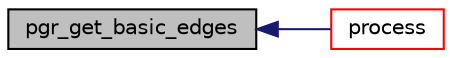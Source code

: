 digraph "pgr_get_basic_edges"
{
  edge [fontname="Helvetica",fontsize="10",labelfontname="Helvetica",labelfontsize="10"];
  node [fontname="Helvetica",fontsize="10",shape=record];
  rankdir="LR";
  Node16 [label="pgr_get_basic_edges",height=0.2,width=0.4,color="black", fillcolor="grey75", style="filled", fontcolor="black"];
  Node16 -> Node17 [dir="back",color="midnightblue",fontsize="10",style="solid",fontname="Helvetica"];
  Node17 [label="process",height=0.2,width=0.4,color="red", fillcolor="white", style="filled",URL="$maximum__cardinality__matching_8c.html#a0f128f5cb3e4c125b4a75a02a858d86a"];
}
